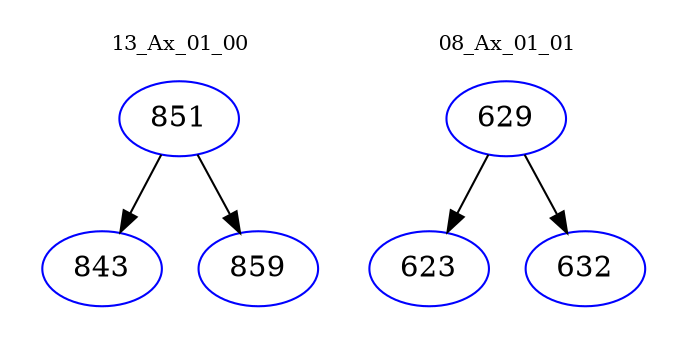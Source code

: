 digraph{
subgraph cluster_0 {
color = white
label = "13_Ax_01_00";
fontsize=10;
T0_851 [label="851", color="blue"]
T0_851 -> T0_843 [color="black"]
T0_843 [label="843", color="blue"]
T0_851 -> T0_859 [color="black"]
T0_859 [label="859", color="blue"]
}
subgraph cluster_1 {
color = white
label = "08_Ax_01_01";
fontsize=10;
T1_629 [label="629", color="blue"]
T1_629 -> T1_623 [color="black"]
T1_623 [label="623", color="blue"]
T1_629 -> T1_632 [color="black"]
T1_632 [label="632", color="blue"]
}
}
